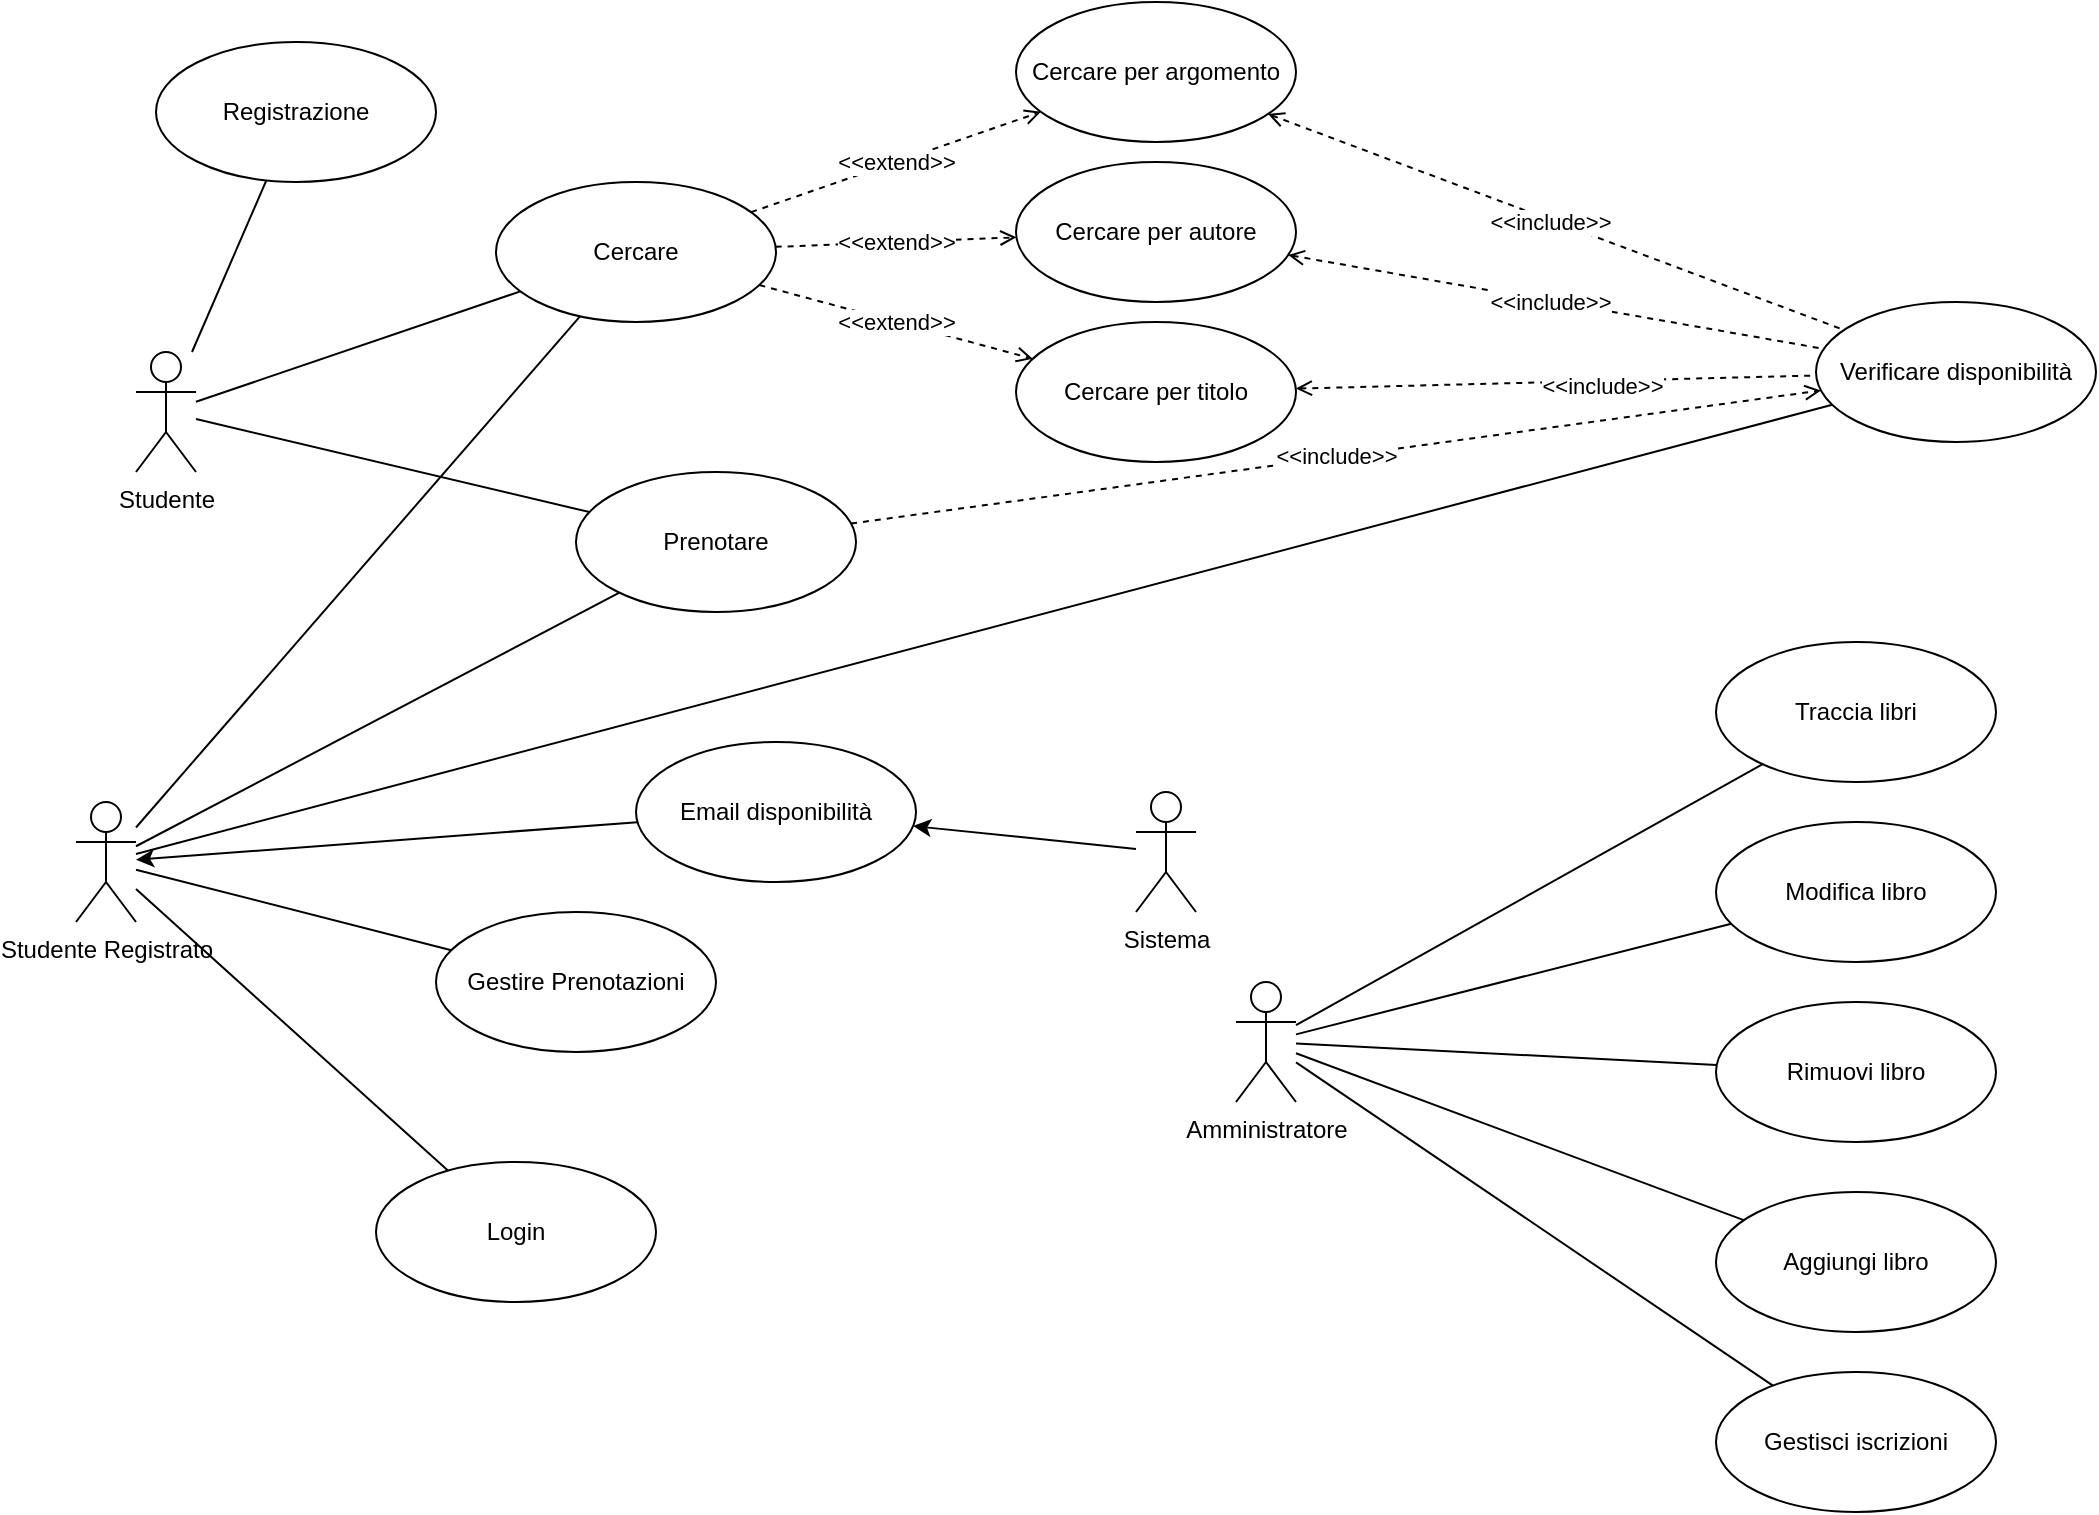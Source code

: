 <mxfile version="22.1.5" type="github">
  <diagram name="Pagina-1" id="ndzbFcYJslocisgD4Qen">
    <mxGraphModel dx="1626" dy="894" grid="1" gridSize="10" guides="1" tooltips="1" connect="1" arrows="1" fold="1" page="1" pageScale="1" pageWidth="827" pageHeight="1169" math="0" shadow="0">
      <root>
        <mxCell id="0" />
        <mxCell id="1" parent="0" />
        <mxCell id="DLQzEIlpIKSbuzyTXY9V-34" style="edgeStyle=none;rounded=0;orthogonalLoop=1;jettySize=auto;html=1;endArrow=none;endFill=0;" edge="1" parent="1" source="DLQzEIlpIKSbuzyTXY9V-7" target="DLQzEIlpIKSbuzyTXY9V-25">
          <mxGeometry relative="1" as="geometry" />
        </mxCell>
        <mxCell id="DLQzEIlpIKSbuzyTXY9V-35" style="edgeStyle=none;rounded=0;orthogonalLoop=1;jettySize=auto;html=1;endArrow=none;endFill=0;" edge="1" parent="1" source="DLQzEIlpIKSbuzyTXY9V-7" target="DLQzEIlpIKSbuzyTXY9V-36">
          <mxGeometry relative="1" as="geometry">
            <mxPoint x="330.0" y="100.0" as="targetPoint" />
          </mxGeometry>
        </mxCell>
        <mxCell id="DLQzEIlpIKSbuzyTXY9V-62" style="edgeStyle=none;rounded=0;orthogonalLoop=1;jettySize=auto;html=1;endArrow=none;endFill=0;" edge="1" parent="1" source="DLQzEIlpIKSbuzyTXY9V-7" target="DLQzEIlpIKSbuzyTXY9V-63">
          <mxGeometry relative="1" as="geometry">
            <mxPoint x="350" y="150" as="targetPoint" />
          </mxGeometry>
        </mxCell>
        <mxCell id="DLQzEIlpIKSbuzyTXY9V-7" value="Studente" style="shape=umlActor;verticalLabelPosition=bottom;verticalAlign=top;html=1;" vertex="1" parent="1">
          <mxGeometry x="70" y="205" width="30" height="60" as="geometry" />
        </mxCell>
        <mxCell id="DLQzEIlpIKSbuzyTXY9V-8" value="Verificare disponibilità" style="ellipse;whiteSpace=wrap;html=1;" vertex="1" parent="1">
          <mxGeometry x="910" y="180" width="140" height="70" as="geometry" />
        </mxCell>
        <mxCell id="DLQzEIlpIKSbuzyTXY9V-57" style="edgeStyle=none;rounded=0;orthogonalLoop=1;jettySize=auto;html=1;endArrow=none;endFill=0;" edge="1" parent="1" source="DLQzEIlpIKSbuzyTXY9V-9" target="DLQzEIlpIKSbuzyTXY9V-55">
          <mxGeometry relative="1" as="geometry" />
        </mxCell>
        <mxCell id="DLQzEIlpIKSbuzyTXY9V-58" style="edgeStyle=none;rounded=0;orthogonalLoop=1;jettySize=auto;html=1;endArrow=none;endFill=0;" edge="1" parent="1" source="DLQzEIlpIKSbuzyTXY9V-9" target="DLQzEIlpIKSbuzyTXY9V-54">
          <mxGeometry relative="1" as="geometry" />
        </mxCell>
        <mxCell id="DLQzEIlpIKSbuzyTXY9V-59" style="edgeStyle=none;rounded=0;orthogonalLoop=1;jettySize=auto;html=1;endArrow=none;endFill=0;" edge="1" parent="1" source="DLQzEIlpIKSbuzyTXY9V-9" target="DLQzEIlpIKSbuzyTXY9V-53">
          <mxGeometry relative="1" as="geometry" />
        </mxCell>
        <mxCell id="DLQzEIlpIKSbuzyTXY9V-60" style="edgeStyle=none;rounded=0;orthogonalLoop=1;jettySize=auto;html=1;endArrow=none;endFill=0;" edge="1" parent="1" source="DLQzEIlpIKSbuzyTXY9V-9" target="DLQzEIlpIKSbuzyTXY9V-52">
          <mxGeometry relative="1" as="geometry" />
        </mxCell>
        <mxCell id="DLQzEIlpIKSbuzyTXY9V-61" style="edgeStyle=none;rounded=0;orthogonalLoop=1;jettySize=auto;html=1;endArrow=none;endFill=0;" edge="1" parent="1" source="DLQzEIlpIKSbuzyTXY9V-9" target="DLQzEIlpIKSbuzyTXY9V-56">
          <mxGeometry relative="1" as="geometry" />
        </mxCell>
        <mxCell id="DLQzEIlpIKSbuzyTXY9V-9" value="Amministratore" style="shape=umlActor;verticalLabelPosition=bottom;verticalAlign=top;html=1;" vertex="1" parent="1">
          <mxGeometry x="620" y="520" width="30" height="60" as="geometry" />
        </mxCell>
        <mxCell id="DLQzEIlpIKSbuzyTXY9V-16" style="rounded=0;orthogonalLoop=1;jettySize=auto;html=1;endArrow=none;endFill=0;dashed=1;startArrow=open;startFill=0;" edge="1" parent="1" source="DLQzEIlpIKSbuzyTXY9V-11" target="DLQzEIlpIKSbuzyTXY9V-8">
          <mxGeometry relative="1" as="geometry" />
        </mxCell>
        <mxCell id="DLQzEIlpIKSbuzyTXY9V-20" value="&amp;lt;&amp;lt;include&amp;gt;&amp;gt;" style="edgeLabel;html=1;align=center;verticalAlign=middle;resizable=0;points=[];" vertex="1" connectable="0" parent="DLQzEIlpIKSbuzyTXY9V-16">
          <mxGeometry x="-0.025" relative="1" as="geometry">
            <mxPoint as="offset" />
          </mxGeometry>
        </mxCell>
        <mxCell id="DLQzEIlpIKSbuzyTXY9V-11" value="Cercare per autore" style="ellipse;whiteSpace=wrap;html=1;" vertex="1" parent="1">
          <mxGeometry x="510" y="110" width="140" height="70" as="geometry" />
        </mxCell>
        <mxCell id="DLQzEIlpIKSbuzyTXY9V-17" style="rounded=0;orthogonalLoop=1;jettySize=auto;html=1;endArrow=none;endFill=0;dashed=1;startArrow=open;startFill=0;" edge="1" parent="1" source="DLQzEIlpIKSbuzyTXY9V-12" target="DLQzEIlpIKSbuzyTXY9V-8">
          <mxGeometry relative="1" as="geometry" />
        </mxCell>
        <mxCell id="DLQzEIlpIKSbuzyTXY9V-23" value="&amp;lt;&amp;lt;include&amp;gt;&amp;gt;" style="edgeLabel;html=1;align=center;verticalAlign=middle;resizable=0;points=[];" vertex="1" connectable="0" parent="DLQzEIlpIKSbuzyTXY9V-17">
          <mxGeometry x="-0.018" y="-1" relative="1" as="geometry">
            <mxPoint as="offset" />
          </mxGeometry>
        </mxCell>
        <mxCell id="DLQzEIlpIKSbuzyTXY9V-12" value="Cercare per argomento" style="ellipse;whiteSpace=wrap;html=1;" vertex="1" parent="1">
          <mxGeometry x="510" y="30" width="140" height="70" as="geometry" />
        </mxCell>
        <mxCell id="DLQzEIlpIKSbuzyTXY9V-18" style="rounded=0;orthogonalLoop=1;jettySize=auto;html=1;endArrow=none;endFill=0;dashed=1;startArrow=open;startFill=0;" edge="1" parent="1" source="DLQzEIlpIKSbuzyTXY9V-13" target="DLQzEIlpIKSbuzyTXY9V-8">
          <mxGeometry relative="1" as="geometry" />
        </mxCell>
        <mxCell id="DLQzEIlpIKSbuzyTXY9V-21" value="&amp;lt;&amp;lt;include&amp;gt;&amp;gt;" style="edgeLabel;html=1;align=center;verticalAlign=middle;resizable=0;points=[];" vertex="1" connectable="0" parent="DLQzEIlpIKSbuzyTXY9V-18">
          <mxGeometry x="0.173" y="-2" relative="1" as="geometry">
            <mxPoint as="offset" />
          </mxGeometry>
        </mxCell>
        <mxCell id="DLQzEIlpIKSbuzyTXY9V-13" value="Cercare per titolo" style="ellipse;whiteSpace=wrap;html=1;" vertex="1" parent="1">
          <mxGeometry x="510" y="190" width="140" height="70" as="geometry" />
        </mxCell>
        <mxCell id="DLQzEIlpIKSbuzyTXY9V-26" value="&amp;lt;&amp;lt;include&amp;gt;&amp;gt;" style="edgeStyle=none;rounded=0;orthogonalLoop=1;jettySize=auto;html=1;endArrow=open;endFill=0;dashed=1;" edge="1" parent="1" source="DLQzEIlpIKSbuzyTXY9V-25" target="DLQzEIlpIKSbuzyTXY9V-8">
          <mxGeometry relative="1" as="geometry" />
        </mxCell>
        <mxCell id="DLQzEIlpIKSbuzyTXY9V-25" value="Prenotare" style="ellipse;whiteSpace=wrap;html=1;" vertex="1" parent="1">
          <mxGeometry x="290" y="265" width="140" height="70" as="geometry" />
        </mxCell>
        <mxCell id="DLQzEIlpIKSbuzyTXY9V-36" value="Registrazione" style="ellipse;whiteSpace=wrap;html=1;" vertex="1" parent="1">
          <mxGeometry x="80" y="50" width="140" height="70" as="geometry" />
        </mxCell>
        <mxCell id="DLQzEIlpIKSbuzyTXY9V-38" style="edgeStyle=none;rounded=0;orthogonalLoop=1;jettySize=auto;html=1;endArrow=none;endFill=0;" edge="1" parent="1" source="DLQzEIlpIKSbuzyTXY9V-37" target="DLQzEIlpIKSbuzyTXY9V-25">
          <mxGeometry relative="1" as="geometry" />
        </mxCell>
        <mxCell id="DLQzEIlpIKSbuzyTXY9V-39" style="edgeStyle=none;rounded=0;orthogonalLoop=1;jettySize=auto;html=1;endArrow=none;endFill=0;" edge="1" parent="1" source="DLQzEIlpIKSbuzyTXY9V-37" target="DLQzEIlpIKSbuzyTXY9V-8">
          <mxGeometry relative="1" as="geometry" />
        </mxCell>
        <mxCell id="DLQzEIlpIKSbuzyTXY9V-41" style="edgeStyle=none;rounded=0;orthogonalLoop=1;jettySize=auto;html=1;endArrow=none;endFill=0;" edge="1" parent="1" source="DLQzEIlpIKSbuzyTXY9V-37" target="DLQzEIlpIKSbuzyTXY9V-42">
          <mxGeometry relative="1" as="geometry">
            <mxPoint x="340.0" y="540" as="targetPoint" />
          </mxGeometry>
        </mxCell>
        <mxCell id="DLQzEIlpIKSbuzyTXY9V-44" style="edgeStyle=none;rounded=0;orthogonalLoop=1;jettySize=auto;html=1;endArrow=none;endFill=0;" edge="1" parent="1" source="DLQzEIlpIKSbuzyTXY9V-37" target="DLQzEIlpIKSbuzyTXY9V-43">
          <mxGeometry relative="1" as="geometry" />
        </mxCell>
        <mxCell id="DLQzEIlpIKSbuzyTXY9V-67" style="edgeStyle=none;rounded=0;orthogonalLoop=1;jettySize=auto;html=1;endArrow=none;endFill=0;" edge="1" parent="1" source="DLQzEIlpIKSbuzyTXY9V-37" target="DLQzEIlpIKSbuzyTXY9V-63">
          <mxGeometry relative="1" as="geometry" />
        </mxCell>
        <mxCell id="DLQzEIlpIKSbuzyTXY9V-37" value="Studente Registrato" style="shape=umlActor;verticalLabelPosition=bottom;verticalAlign=top;html=1;" vertex="1" parent="1">
          <mxGeometry x="40" y="430" width="30" height="60" as="geometry" />
        </mxCell>
        <mxCell id="DLQzEIlpIKSbuzyTXY9V-42" value="Login" style="ellipse;whiteSpace=wrap;html=1;" vertex="1" parent="1">
          <mxGeometry x="190" y="610" width="140" height="70" as="geometry" />
        </mxCell>
        <mxCell id="DLQzEIlpIKSbuzyTXY9V-43" value="Gestire Prenotazioni" style="ellipse;whiteSpace=wrap;html=1;" vertex="1" parent="1">
          <mxGeometry x="220" y="485" width="140" height="70" as="geometry" />
        </mxCell>
        <mxCell id="DLQzEIlpIKSbuzyTXY9V-48" style="edgeStyle=none;rounded=0;orthogonalLoop=1;jettySize=auto;html=1;" edge="1" parent="1" source="DLQzEIlpIKSbuzyTXY9V-45" target="DLQzEIlpIKSbuzyTXY9V-47">
          <mxGeometry relative="1" as="geometry" />
        </mxCell>
        <mxCell id="DLQzEIlpIKSbuzyTXY9V-45" value="Sistema" style="shape=umlActor;verticalLabelPosition=bottom;verticalAlign=top;html=1;" vertex="1" parent="1">
          <mxGeometry x="570" y="425" width="30" height="60" as="geometry" />
        </mxCell>
        <mxCell id="DLQzEIlpIKSbuzyTXY9V-49" style="edgeStyle=none;rounded=0;orthogonalLoop=1;jettySize=auto;html=1;" edge="1" parent="1" source="DLQzEIlpIKSbuzyTXY9V-47" target="DLQzEIlpIKSbuzyTXY9V-37">
          <mxGeometry relative="1" as="geometry" />
        </mxCell>
        <mxCell id="DLQzEIlpIKSbuzyTXY9V-47" value="Email disponibilità" style="ellipse;whiteSpace=wrap;html=1;" vertex="1" parent="1">
          <mxGeometry x="320" y="400" width="140" height="70" as="geometry" />
        </mxCell>
        <mxCell id="DLQzEIlpIKSbuzyTXY9V-52" value="Aggiungi libro" style="ellipse;whiteSpace=wrap;html=1;" vertex="1" parent="1">
          <mxGeometry x="860" y="625" width="140" height="70" as="geometry" />
        </mxCell>
        <mxCell id="DLQzEIlpIKSbuzyTXY9V-53" value="Modifica libro" style="ellipse;whiteSpace=wrap;html=1;" vertex="1" parent="1">
          <mxGeometry x="860" y="440" width="140" height="70" as="geometry" />
        </mxCell>
        <mxCell id="DLQzEIlpIKSbuzyTXY9V-54" value="Rimuovi libro" style="ellipse;whiteSpace=wrap;html=1;" vertex="1" parent="1">
          <mxGeometry x="860" y="530" width="140" height="70" as="geometry" />
        </mxCell>
        <mxCell id="DLQzEIlpIKSbuzyTXY9V-55" value="Traccia libri" style="ellipse;whiteSpace=wrap;html=1;" vertex="1" parent="1">
          <mxGeometry x="860" y="350" width="140" height="70" as="geometry" />
        </mxCell>
        <mxCell id="DLQzEIlpIKSbuzyTXY9V-56" value="Gestisci iscrizioni" style="ellipse;whiteSpace=wrap;html=1;" vertex="1" parent="1">
          <mxGeometry x="860" y="715" width="140" height="70" as="geometry" />
        </mxCell>
        <mxCell id="DLQzEIlpIKSbuzyTXY9V-64" value="&amp;lt;&amp;lt;extend&amp;gt;&amp;gt;" style="edgeStyle=none;rounded=0;orthogonalLoop=1;jettySize=auto;html=1;dashed=1;endArrow=open;endFill=0;" edge="1" parent="1" source="DLQzEIlpIKSbuzyTXY9V-63" target="DLQzEIlpIKSbuzyTXY9V-12">
          <mxGeometry relative="1" as="geometry" />
        </mxCell>
        <mxCell id="DLQzEIlpIKSbuzyTXY9V-65" value="&amp;lt;&amp;lt;extend&amp;gt;&amp;gt;" style="edgeStyle=none;rounded=0;orthogonalLoop=1;jettySize=auto;html=1;dashed=1;endArrow=open;endFill=0;" edge="1" parent="1" source="DLQzEIlpIKSbuzyTXY9V-63" target="DLQzEIlpIKSbuzyTXY9V-11">
          <mxGeometry relative="1" as="geometry" />
        </mxCell>
        <mxCell id="DLQzEIlpIKSbuzyTXY9V-66" value="&amp;lt;&amp;lt;extend&amp;gt;&amp;gt;" style="edgeStyle=none;rounded=0;orthogonalLoop=1;jettySize=auto;html=1;dashed=1;endArrow=open;endFill=0;" edge="1" parent="1" source="DLQzEIlpIKSbuzyTXY9V-63" target="DLQzEIlpIKSbuzyTXY9V-13">
          <mxGeometry relative="1" as="geometry" />
        </mxCell>
        <mxCell id="DLQzEIlpIKSbuzyTXY9V-63" value="Cercare" style="ellipse;whiteSpace=wrap;html=1;" vertex="1" parent="1">
          <mxGeometry x="250" y="120" width="140" height="70" as="geometry" />
        </mxCell>
      </root>
    </mxGraphModel>
  </diagram>
</mxfile>
